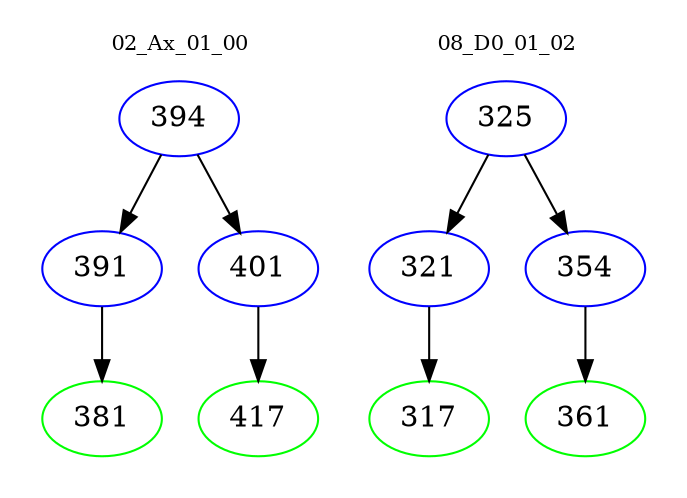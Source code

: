 digraph{
subgraph cluster_0 {
color = white
label = "02_Ax_01_00";
fontsize=10;
T0_394 [label="394", color="blue"]
T0_394 -> T0_391 [color="black"]
T0_391 [label="391", color="blue"]
T0_391 -> T0_381 [color="black"]
T0_381 [label="381", color="green"]
T0_394 -> T0_401 [color="black"]
T0_401 [label="401", color="blue"]
T0_401 -> T0_417 [color="black"]
T0_417 [label="417", color="green"]
}
subgraph cluster_1 {
color = white
label = "08_D0_01_02";
fontsize=10;
T1_325 [label="325", color="blue"]
T1_325 -> T1_321 [color="black"]
T1_321 [label="321", color="blue"]
T1_321 -> T1_317 [color="black"]
T1_317 [label="317", color="green"]
T1_325 -> T1_354 [color="black"]
T1_354 [label="354", color="blue"]
T1_354 -> T1_361 [color="black"]
T1_361 [label="361", color="green"]
}
}
